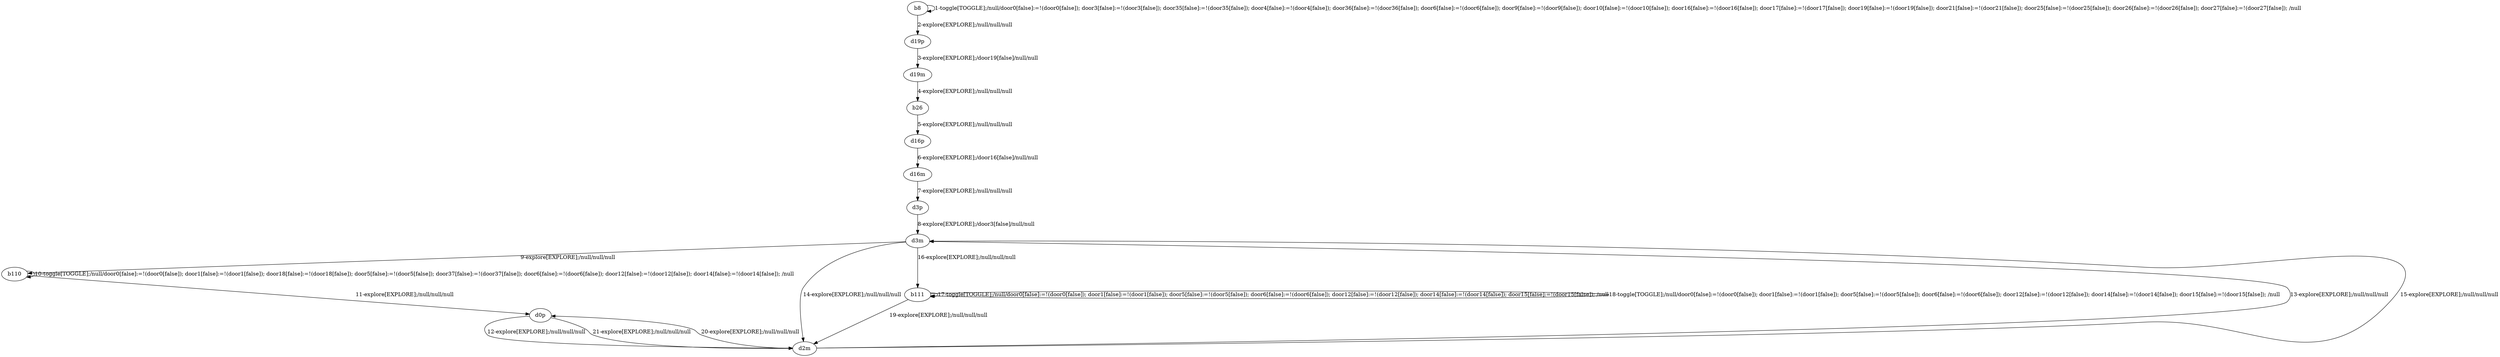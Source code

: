# Total number of goals covered by this test: 2
# b111 --> b111
# b111 --> d2m

digraph g {
"b8" -> "b8" [label = "1-toggle[TOGGLE];/null/door0[false]:=!(door0[false]); door3[false]:=!(door3[false]); door35[false]:=!(door35[false]); door4[false]:=!(door4[false]); door36[false]:=!(door36[false]); door6[false]:=!(door6[false]); door9[false]:=!(door9[false]); door10[false]:=!(door10[false]); door16[false]:=!(door16[false]); door17[false]:=!(door17[false]); door19[false]:=!(door19[false]); door21[false]:=!(door21[false]); door25[false]:=!(door25[false]); door26[false]:=!(door26[false]); door27[false]:=!(door27[false]); /null"];
"b8" -> "d19p" [label = "2-explore[EXPLORE];/null/null/null"];
"d19p" -> "d19m" [label = "3-explore[EXPLORE];/door19[false]/null/null"];
"d19m" -> "b26" [label = "4-explore[EXPLORE];/null/null/null"];
"b26" -> "d16p" [label = "5-explore[EXPLORE];/null/null/null"];
"d16p" -> "d16m" [label = "6-explore[EXPLORE];/door16[false]/null/null"];
"d16m" -> "d3p" [label = "7-explore[EXPLORE];/null/null/null"];
"d3p" -> "d3m" [label = "8-explore[EXPLORE];/door3[false]/null/null"];
"d3m" -> "b110" [label = "9-explore[EXPLORE];/null/null/null"];
"b110" -> "b110" [label = "10-toggle[TOGGLE];/null/door0[false]:=!(door0[false]); door1[false]:=!(door1[false]); door18[false]:=!(door18[false]); door5[false]:=!(door5[false]); door37[false]:=!(door37[false]); door6[false]:=!(door6[false]); door12[false]:=!(door12[false]); door14[false]:=!(door14[false]); /null"];
"b110" -> "d0p" [label = "11-explore[EXPLORE];/null/null/null"];
"d0p" -> "d2m" [label = "12-explore[EXPLORE];/null/null/null"];
"d2m" -> "d3m" [label = "13-explore[EXPLORE];/null/null/null"];
"d3m" -> "d2m" [label = "14-explore[EXPLORE];/null/null/null"];
"d2m" -> "d3m" [label = "15-explore[EXPLORE];/null/null/null"];
"d3m" -> "b111" [label = "16-explore[EXPLORE];/null/null/null"];
"b111" -> "b111" [label = "17-toggle[TOGGLE];/null/door0[false]:=!(door0[false]); door1[false]:=!(door1[false]); door5[false]:=!(door5[false]); door6[false]:=!(door6[false]); door12[false]:=!(door12[false]); door14[false]:=!(door14[false]); door15[false]:=!(door15[false]); /null"];
"b111" -> "b111" [label = "18-toggle[TOGGLE];/null/door0[false]:=!(door0[false]); door1[false]:=!(door1[false]); door5[false]:=!(door5[false]); door6[false]:=!(door6[false]); door12[false]:=!(door12[false]); door14[false]:=!(door14[false]); door15[false]:=!(door15[false]); /null"];
"b111" -> "d2m" [label = "19-explore[EXPLORE];/null/null/null"];
"d2m" -> "d0p" [label = "20-explore[EXPLORE];/null/null/null"];
"d0p" -> "d2m" [label = "21-explore[EXPLORE];/null/null/null"];
}